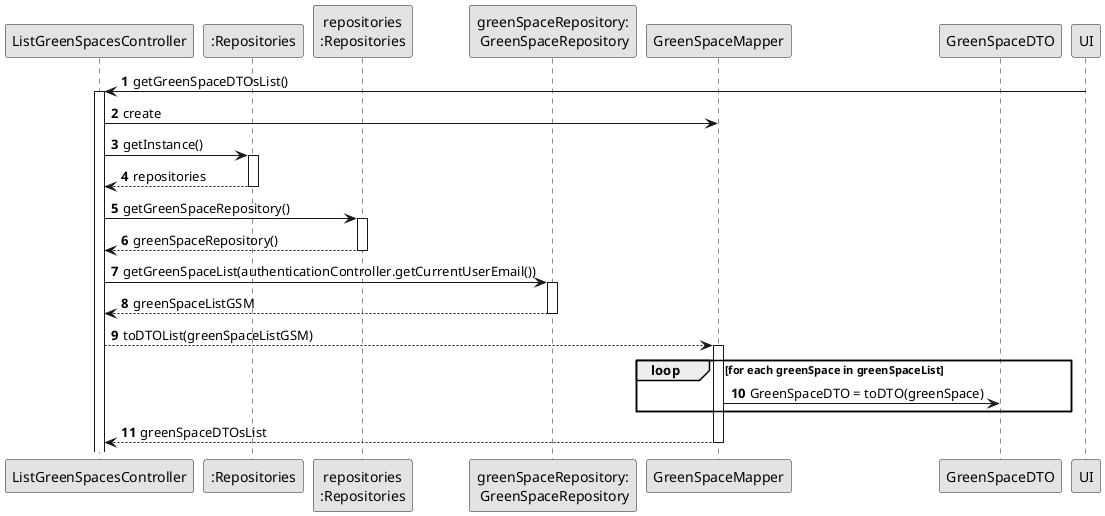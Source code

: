 @startuml
skinparam monochrome true
skinparam packageStyle rectangle
skinparam shadowing false

autonumber

participant "ListGreenSpacesController" as CTRL
participant ":Repositories" as RepositorySingleton
participant "repositories\n:Repositories" as PLAT
participant "greenSpaceRepository:\n GreenSpaceRepository" as Repo
participant "GreenSpaceMapper" as GreenSpaceMapper
participant "GreenSpaceDTO" as GreenSpaceDTO

UI -> CTRL : getGreenSpaceDTOsList()
activate CTRL

CTRL -> GreenSpaceMapper : create

CTRL -> RepositorySingleton : getInstance()

activate RepositorySingleton
RepositorySingleton --> CTRL: repositories
deactivate RepositorySingleton

CTRL -> PLAT : getGreenSpaceRepository()
activate PLAT
PLAT --> CTRL: greenSpaceRepository()
deactivate PLAT

CTRL -> Repo : getGreenSpaceList(authenticationController.getCurrentUserEmail())
activate Repo
Repo --> CTRL : greenSpaceListGSM
deactivate Repo

CTRL --> GreenSpaceMapper : toDTOList(greenSpaceListGSM)
activate GreenSpaceMapper

loop for each greenSpace in greenSpaceList
GreenSpaceMapper -> GreenSpaceDTO : GreenSpaceDTO = toDTO(greenSpace)
end

GreenSpaceMapper --> CTRL : greenSpaceDTOsList
deactivate GreenSpaceMapper

@enduml
